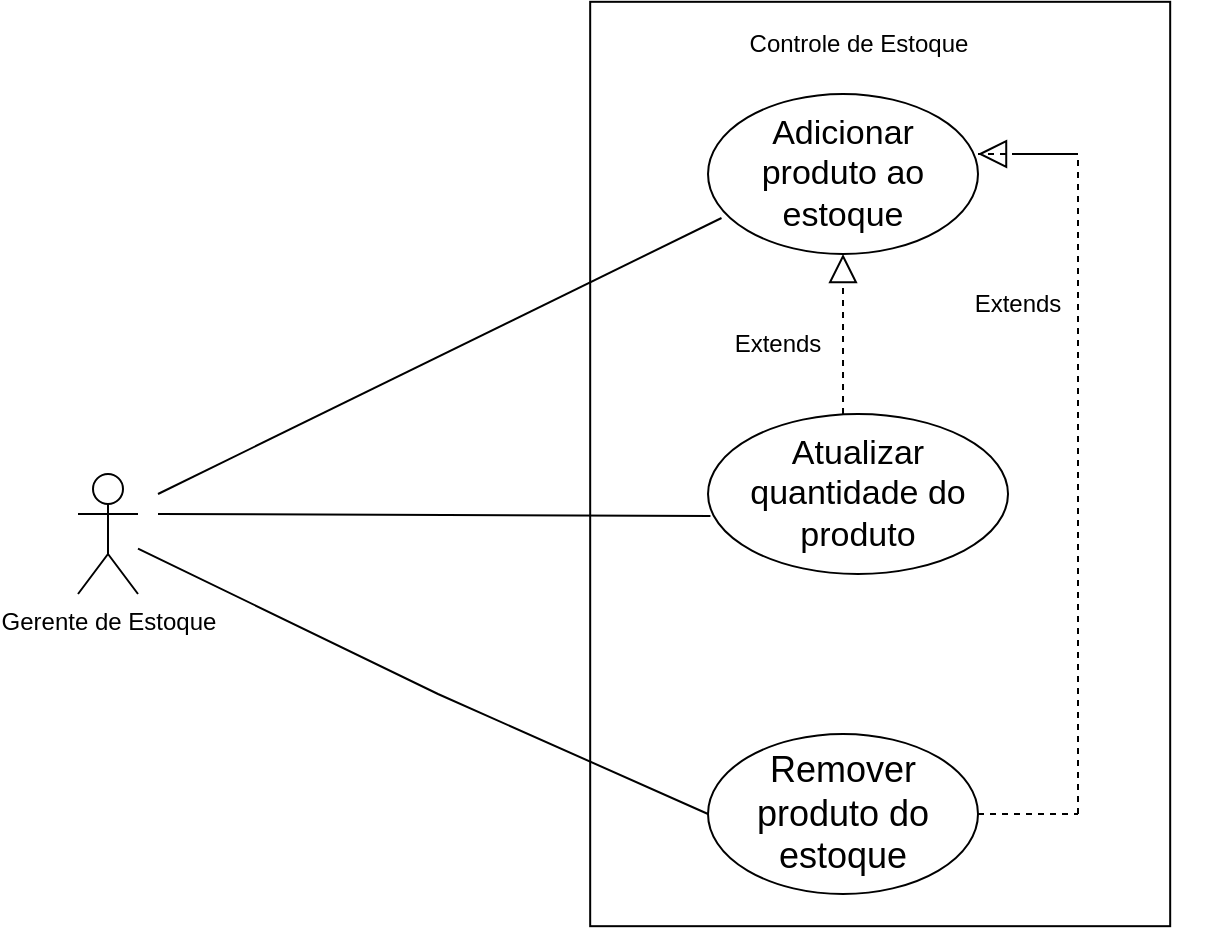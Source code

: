<mxfile version="21.3.8" type="github">
  <diagram name="Diagrama de Caso de Uso para um controle de estoque de supermercado" id="VY78wZmnCNjxPbvKEwIq">
    <mxGraphModel dx="1707" dy="395" grid="1" gridSize="10" guides="1" tooltips="1" connect="1" arrows="1" fold="1" page="1" pageScale="1" pageWidth="827" pageHeight="1169" math="0" shadow="0">
      <root>
        <mxCell id="0" />
        <mxCell id="1" parent="0" />
        <mxCell id="9DMLyT546URbk-49AJzy-1" value="Gerente de Estoque&lt;br&gt;" style="shape=umlActor;verticalLabelPosition=bottom;verticalAlign=top;html=1;outlineConnect=0;" vertex="1" parent="1">
          <mxGeometry x="50" y="280" width="30" height="60" as="geometry" />
        </mxCell>
        <mxCell id="9DMLyT546URbk-49AJzy-2" value="cccccc" style="rounded=0;whiteSpace=wrap;html=1;rotation=90;" vertex="1" parent="1">
          <mxGeometry x="220" y="130" width="462.18" height="290" as="geometry" />
        </mxCell>
        <mxCell id="9DMLyT546URbk-49AJzy-3" value="&lt;font style=&quot;font-size: 17px;&quot;&gt;Adicionar produto ao estoque&lt;/font&gt;" style="ellipse;whiteSpace=wrap;html=1;fontSize=13;" vertex="1" parent="1">
          <mxGeometry x="365.01" y="90" width="134.99" height="80" as="geometry" />
        </mxCell>
        <mxCell id="9DMLyT546URbk-49AJzy-4" value="&lt;font style=&quot;font-size: 17px;&quot;&gt;Atualizar quantidade do produto&lt;/font&gt;" style="ellipse;whiteSpace=wrap;html=1;" vertex="1" parent="1">
          <mxGeometry x="365.01" y="250" width="150" height="80" as="geometry" />
        </mxCell>
        <mxCell id="9DMLyT546URbk-49AJzy-5" value="&lt;font style=&quot;font-size: 18px;&quot;&gt;Remover produto do estoque&lt;/font&gt;" style="ellipse;whiteSpace=wrap;html=1;" vertex="1" parent="1">
          <mxGeometry x="365.01" y="410" width="134.99" height="80" as="geometry" />
        </mxCell>
        <mxCell id="9DMLyT546URbk-49AJzy-14" value="Controle de Estoque" style="text;html=1;strokeColor=none;fillColor=none;align=center;verticalAlign=middle;whiteSpace=wrap;rounded=0;" vertex="1" parent="1">
          <mxGeometry x="267.52" y="50" width="344.99" height="30" as="geometry" />
        </mxCell>
        <mxCell id="9DMLyT546URbk-49AJzy-30" value="" style="endArrow=none;html=1;rounded=0;entryX=0.05;entryY=0.775;entryDx=0;entryDy=0;entryPerimeter=0;" edge="1" parent="1" target="9DMLyT546URbk-49AJzy-3">
          <mxGeometry width="50" height="50" relative="1" as="geometry">
            <mxPoint x="90" y="290" as="sourcePoint" />
            <mxPoint x="440" y="260" as="targetPoint" />
            <Array as="points" />
          </mxGeometry>
        </mxCell>
        <mxCell id="9DMLyT546URbk-49AJzy-31" value="" style="endArrow=none;html=1;rounded=0;exitX=0.008;exitY=0.638;exitDx=0;exitDy=0;exitPerimeter=0;" edge="1" parent="1" source="9DMLyT546URbk-49AJzy-4">
          <mxGeometry width="50" height="50" relative="1" as="geometry">
            <mxPoint x="360" y="300" as="sourcePoint" />
            <mxPoint x="90" y="300" as="targetPoint" />
            <Array as="points">
              <mxPoint x="90" y="300" />
            </Array>
          </mxGeometry>
        </mxCell>
        <mxCell id="9DMLyT546URbk-49AJzy-32" value="" style="endArrow=none;html=1;rounded=0;exitX=0;exitY=0.5;exitDx=0;exitDy=0;" edge="1" parent="1" source="9DMLyT546URbk-49AJzy-5" target="9DMLyT546URbk-49AJzy-1">
          <mxGeometry width="50" height="50" relative="1" as="geometry">
            <mxPoint x="390" y="310" as="sourcePoint" />
            <mxPoint x="440" y="260" as="targetPoint" />
            <Array as="points">
              <mxPoint x="230" y="390" />
            </Array>
          </mxGeometry>
        </mxCell>
        <mxCell id="9DMLyT546URbk-49AJzy-44" value="" style="endArrow=block;dashed=1;endFill=0;endSize=12;html=1;rounded=0;exitX=0.45;exitY=0;exitDx=0;exitDy=0;entryX=0.5;entryY=1;entryDx=0;entryDy=0;exitPerimeter=0;" edge="1" parent="1" source="9DMLyT546URbk-49AJzy-4" target="9DMLyT546URbk-49AJzy-3">
          <mxGeometry width="160" relative="1" as="geometry">
            <mxPoint x="290" y="170" as="sourcePoint" />
            <mxPoint x="450" y="170" as="targetPoint" />
          </mxGeometry>
        </mxCell>
        <mxCell id="9DMLyT546URbk-49AJzy-50" value="" style="endArrow=none;dashed=1;html=1;rounded=0;exitX=1;exitY=0.5;exitDx=0;exitDy=0;" edge="1" parent="1" source="9DMLyT546URbk-49AJzy-5">
          <mxGeometry width="50" height="50" relative="1" as="geometry">
            <mxPoint x="510" y="450" as="sourcePoint" />
            <mxPoint x="550" y="450" as="targetPoint" />
          </mxGeometry>
        </mxCell>
        <mxCell id="9DMLyT546URbk-49AJzy-51" value="" style="endArrow=none;dashed=1;html=1;rounded=0;entryX=1;entryY=0.375;entryDx=0;entryDy=0;entryPerimeter=0;" edge="1" parent="1" target="9DMLyT546URbk-49AJzy-3">
          <mxGeometry width="50" height="50" relative="1" as="geometry">
            <mxPoint x="550" y="450" as="sourcePoint" />
            <mxPoint x="565.01" y="360" as="targetPoint" />
            <Array as="points">
              <mxPoint x="550" y="120" />
            </Array>
          </mxGeometry>
        </mxCell>
        <mxCell id="9DMLyT546URbk-49AJzy-52" value="" style="endArrow=block;dashed=1;endFill=0;endSize=12;html=1;rounded=0;" edge="1" parent="1">
          <mxGeometry width="160" relative="1" as="geometry">
            <mxPoint x="520" y="120" as="sourcePoint" />
            <mxPoint x="500" y="120" as="targetPoint" />
            <Array as="points">
              <mxPoint x="550" y="120" />
            </Array>
          </mxGeometry>
        </mxCell>
        <mxCell id="9DMLyT546URbk-49AJzy-56" value="Extends" style="text;html=1;strokeColor=none;fillColor=none;align=center;verticalAlign=middle;whiteSpace=wrap;rounded=0;" vertex="1" parent="1">
          <mxGeometry x="490" y="180" width="60" height="30" as="geometry" />
        </mxCell>
        <mxCell id="9DMLyT546URbk-49AJzy-58" value="Extends" style="text;html=1;strokeColor=none;fillColor=none;align=center;verticalAlign=middle;whiteSpace=wrap;rounded=0;" vertex="1" parent="1">
          <mxGeometry x="370" y="200" width="60" height="30" as="geometry" />
        </mxCell>
      </root>
    </mxGraphModel>
  </diagram>
</mxfile>
